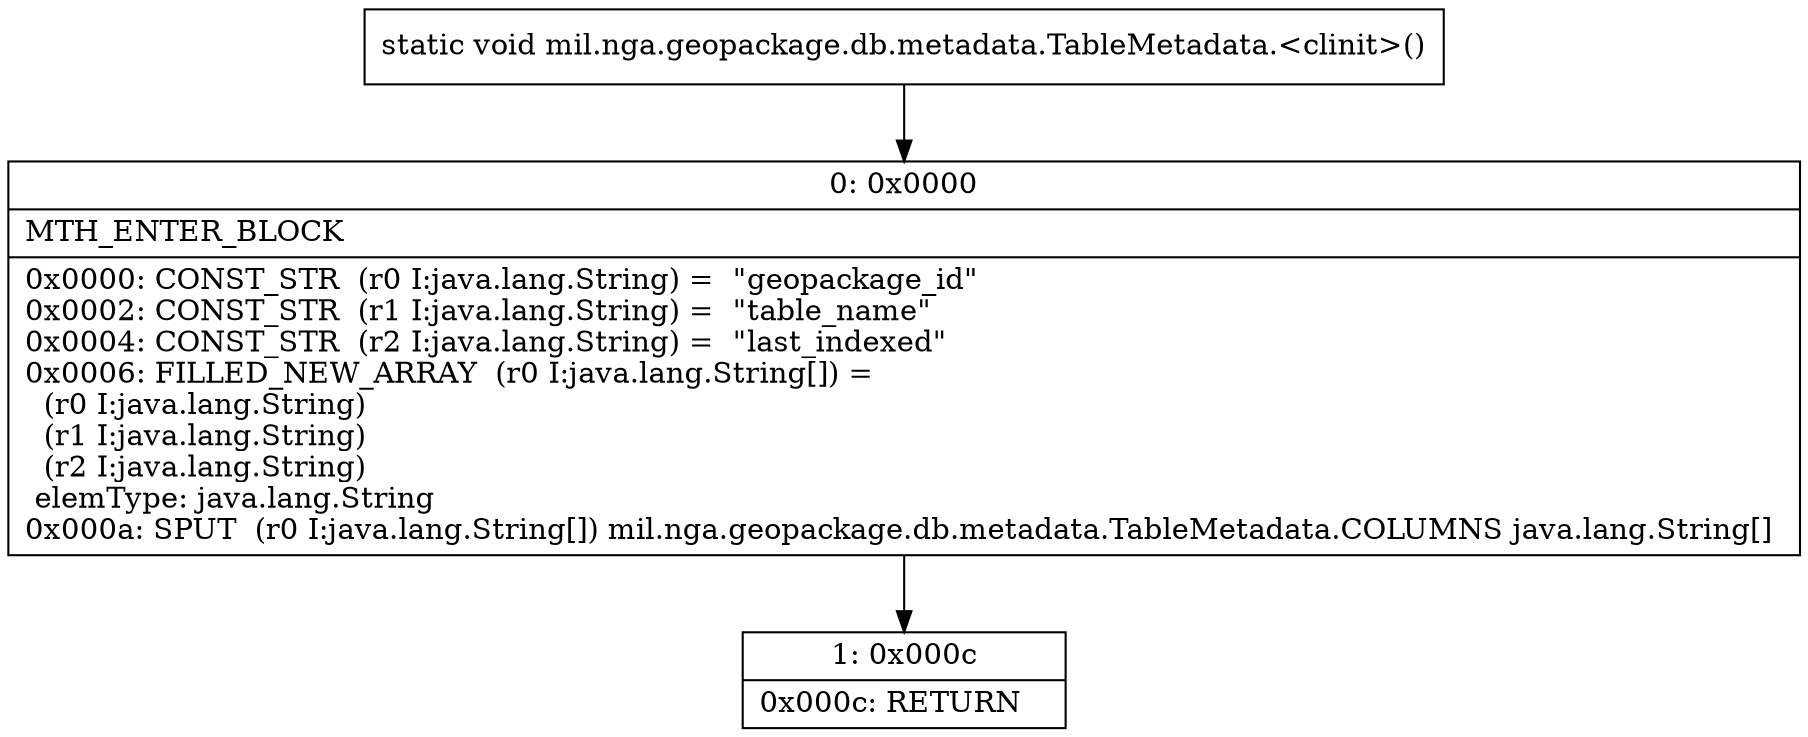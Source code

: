 digraph "CFG formil.nga.geopackage.db.metadata.TableMetadata.\<clinit\>()V" {
Node_0 [shape=record,label="{0\:\ 0x0000|MTH_ENTER_BLOCK\l|0x0000: CONST_STR  (r0 I:java.lang.String) =  \"geopackage_id\" \l0x0002: CONST_STR  (r1 I:java.lang.String) =  \"table_name\" \l0x0004: CONST_STR  (r2 I:java.lang.String) =  \"last_indexed\" \l0x0006: FILLED_NEW_ARRAY  (r0 I:java.lang.String[]) = \l  (r0 I:java.lang.String)\l  (r1 I:java.lang.String)\l  (r2 I:java.lang.String)\l elemType: java.lang.String \l0x000a: SPUT  (r0 I:java.lang.String[]) mil.nga.geopackage.db.metadata.TableMetadata.COLUMNS java.lang.String[] \l}"];
Node_1 [shape=record,label="{1\:\ 0x000c|0x000c: RETURN   \l}"];
MethodNode[shape=record,label="{static void mil.nga.geopackage.db.metadata.TableMetadata.\<clinit\>() }"];
MethodNode -> Node_0;
Node_0 -> Node_1;
}

